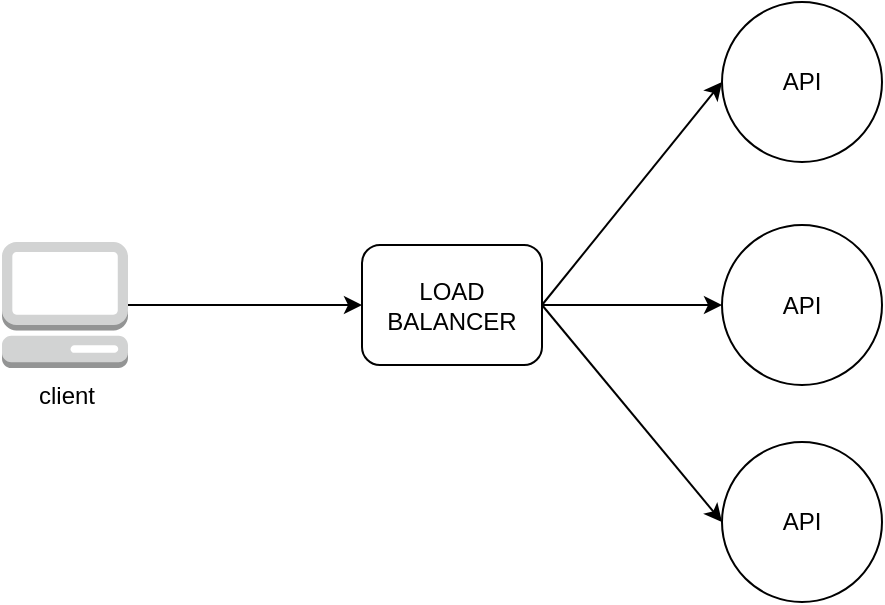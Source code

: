 <mxfile>
    <diagram id="mRqpC0JNXMiJhwUxWvKL" name="Page-1">
        <mxGraphModel dx="994" dy="348" grid="1" gridSize="10" guides="1" tooltips="1" connect="1" arrows="1" fold="1" page="1" pageScale="1" pageWidth="850" pageHeight="1100" math="0" shadow="0">
            <root>
                <mxCell id="0"/>
                <mxCell id="1" parent="0"/>
                <mxCell id="10" style="edgeStyle=none;html=1;entryX=0;entryY=0.5;entryDx=0;entryDy=0;" parent="1" source="2" target="3" edge="1">
                    <mxGeometry relative="1" as="geometry"/>
                </mxCell>
                <mxCell id="2" value="client" style="outlineConnect=0;dashed=0;verticalLabelPosition=bottom;verticalAlign=top;align=center;html=1;shape=mxgraph.aws3.management_console;fillColor=#D2D3D3;gradientColor=none;" parent="1" vertex="1">
                    <mxGeometry x="80" y="120" width="63" height="63" as="geometry"/>
                </mxCell>
                <mxCell id="5" style="edgeStyle=none;html=1;" parent="1" source="3" target="4" edge="1">
                    <mxGeometry relative="1" as="geometry"/>
                </mxCell>
                <mxCell id="9" style="edgeStyle=none;html=1;entryX=0;entryY=0.5;entryDx=0;entryDy=0;exitX=1;exitY=0.5;exitDx=0;exitDy=0;" parent="1" source="3" target="6" edge="1">
                    <mxGeometry relative="1" as="geometry"/>
                </mxCell>
                <mxCell id="42" style="edgeStyle=none;html=1;entryX=0;entryY=0.5;entryDx=0;entryDy=0;exitX=1;exitY=0.5;exitDx=0;exitDy=0;" edge="1" parent="1" source="3" target="7">
                    <mxGeometry relative="1" as="geometry"/>
                </mxCell>
                <mxCell id="3" value="LOAD BALANCER" style="rounded=1;whiteSpace=wrap;html=1;" parent="1" vertex="1">
                    <mxGeometry x="260" y="121.5" width="90" height="60" as="geometry"/>
                </mxCell>
                <mxCell id="4" value="API" style="ellipse;whiteSpace=wrap;html=1;aspect=fixed;" parent="1" vertex="1">
                    <mxGeometry x="440" y="111.5" width="80" height="80" as="geometry"/>
                </mxCell>
                <mxCell id="6" value="API" style="ellipse;whiteSpace=wrap;html=1;aspect=fixed;" parent="1" vertex="1">
                    <mxGeometry x="440" y="220" width="80" height="80" as="geometry"/>
                </mxCell>
                <mxCell id="7" value="API" style="ellipse;whiteSpace=wrap;html=1;aspect=fixed;" parent="1" vertex="1">
                    <mxGeometry x="440" width="80" height="80" as="geometry"/>
                </mxCell>
            </root>
        </mxGraphModel>
    </diagram>
</mxfile>